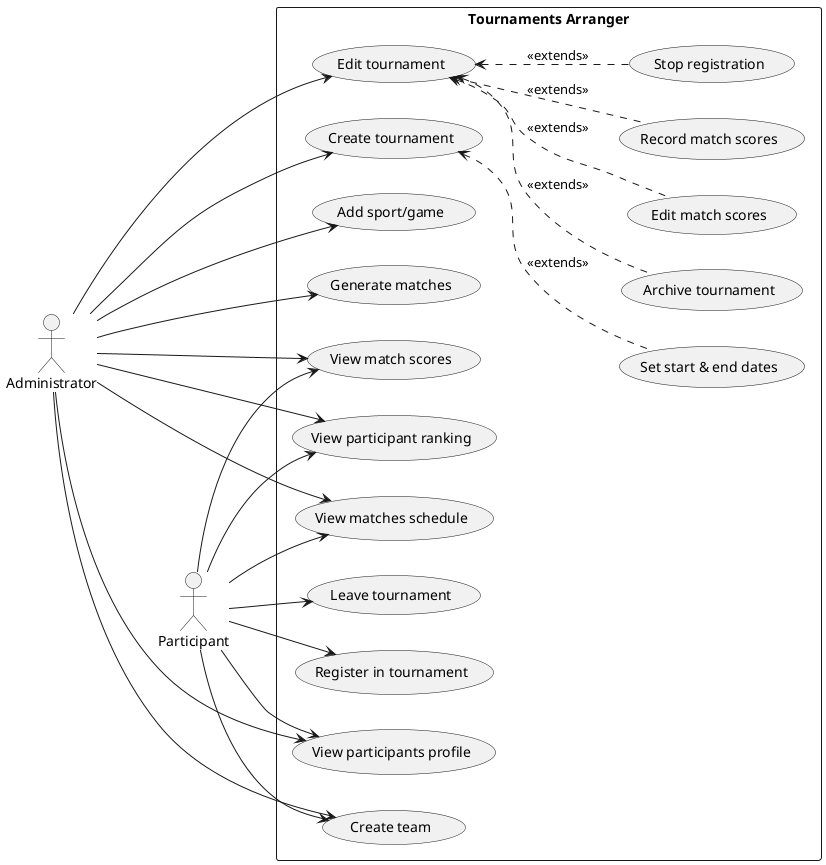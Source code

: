 @startuml project
left to right direction

actor Administrator as admin
actor Participant as particip

rectangle "Tournaments Arranger" {
    usecase "Create tournament" as create_tournaments
    usecase "Set start & end dates" as set_dates
    set_dates -up-> create_tournaments #line.dashed : <<extends>>

    usecase "Edit tournament" as edit_tournament_data
    usecase "Edit match scores" as edit_match_scores
    edit_match_scores -up-> edit_tournament_data #line.dashed : <<extends>>
    usecase "Record match scores" as record_match_scores
    record_match_scores -up-> edit_tournament_data #line.dashed : <<extends>>
    usecase "Stop registration" as stop_registration
    stop_registration -up-> edit_tournament_data #line.dashed : <<extends>>
    usecase "Archive tournament" as archive_tournament
    archive_tournament -up-> edit_tournament_data #line.dashed : <<extends>>

    usecase "View match scores" as view_match_scores
    usecase "View participant ranking" as view_participant_ranking
    usecase "View matches schedule" as view_match_schedule
    usecase "Add sport/game" as add_sport_game

    usecase "View participants profile" as view_participant_profile
    usecase "Create team" as create_team
    usecase "Generate matches" as generate_matches
    usecase "Leave tournament" as leave_tournament
    usecase "Register in tournament" as register_in_tournament
}

admin --> create_tournaments
admin --> edit_tournament_data
admin --> generate_matches
admin --> add_sport_game

admin ---> view_match_schedule
particip --> view_match_schedule
admin --> view_participant_ranking
particip --> view_participant_ranking
admin --> create_team
particip --> create_team
admin --> view_participant_profile
particip --> view_participant_profile
admin --> view_match_scores
particip --> view_match_scores

particip --> register_in_tournament
particip --> leave_tournament
@enduml
